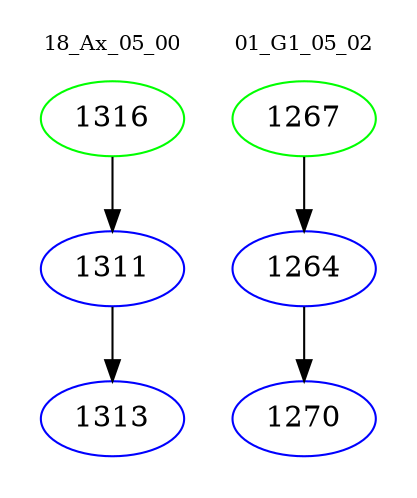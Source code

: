 digraph{
subgraph cluster_0 {
color = white
label = "18_Ax_05_00";
fontsize=10;
T0_1316 [label="1316", color="green"]
T0_1316 -> T0_1311 [color="black"]
T0_1311 [label="1311", color="blue"]
T0_1311 -> T0_1313 [color="black"]
T0_1313 [label="1313", color="blue"]
}
subgraph cluster_1 {
color = white
label = "01_G1_05_02";
fontsize=10;
T1_1267 [label="1267", color="green"]
T1_1267 -> T1_1264 [color="black"]
T1_1264 [label="1264", color="blue"]
T1_1264 -> T1_1270 [color="black"]
T1_1270 [label="1270", color="blue"]
}
}
